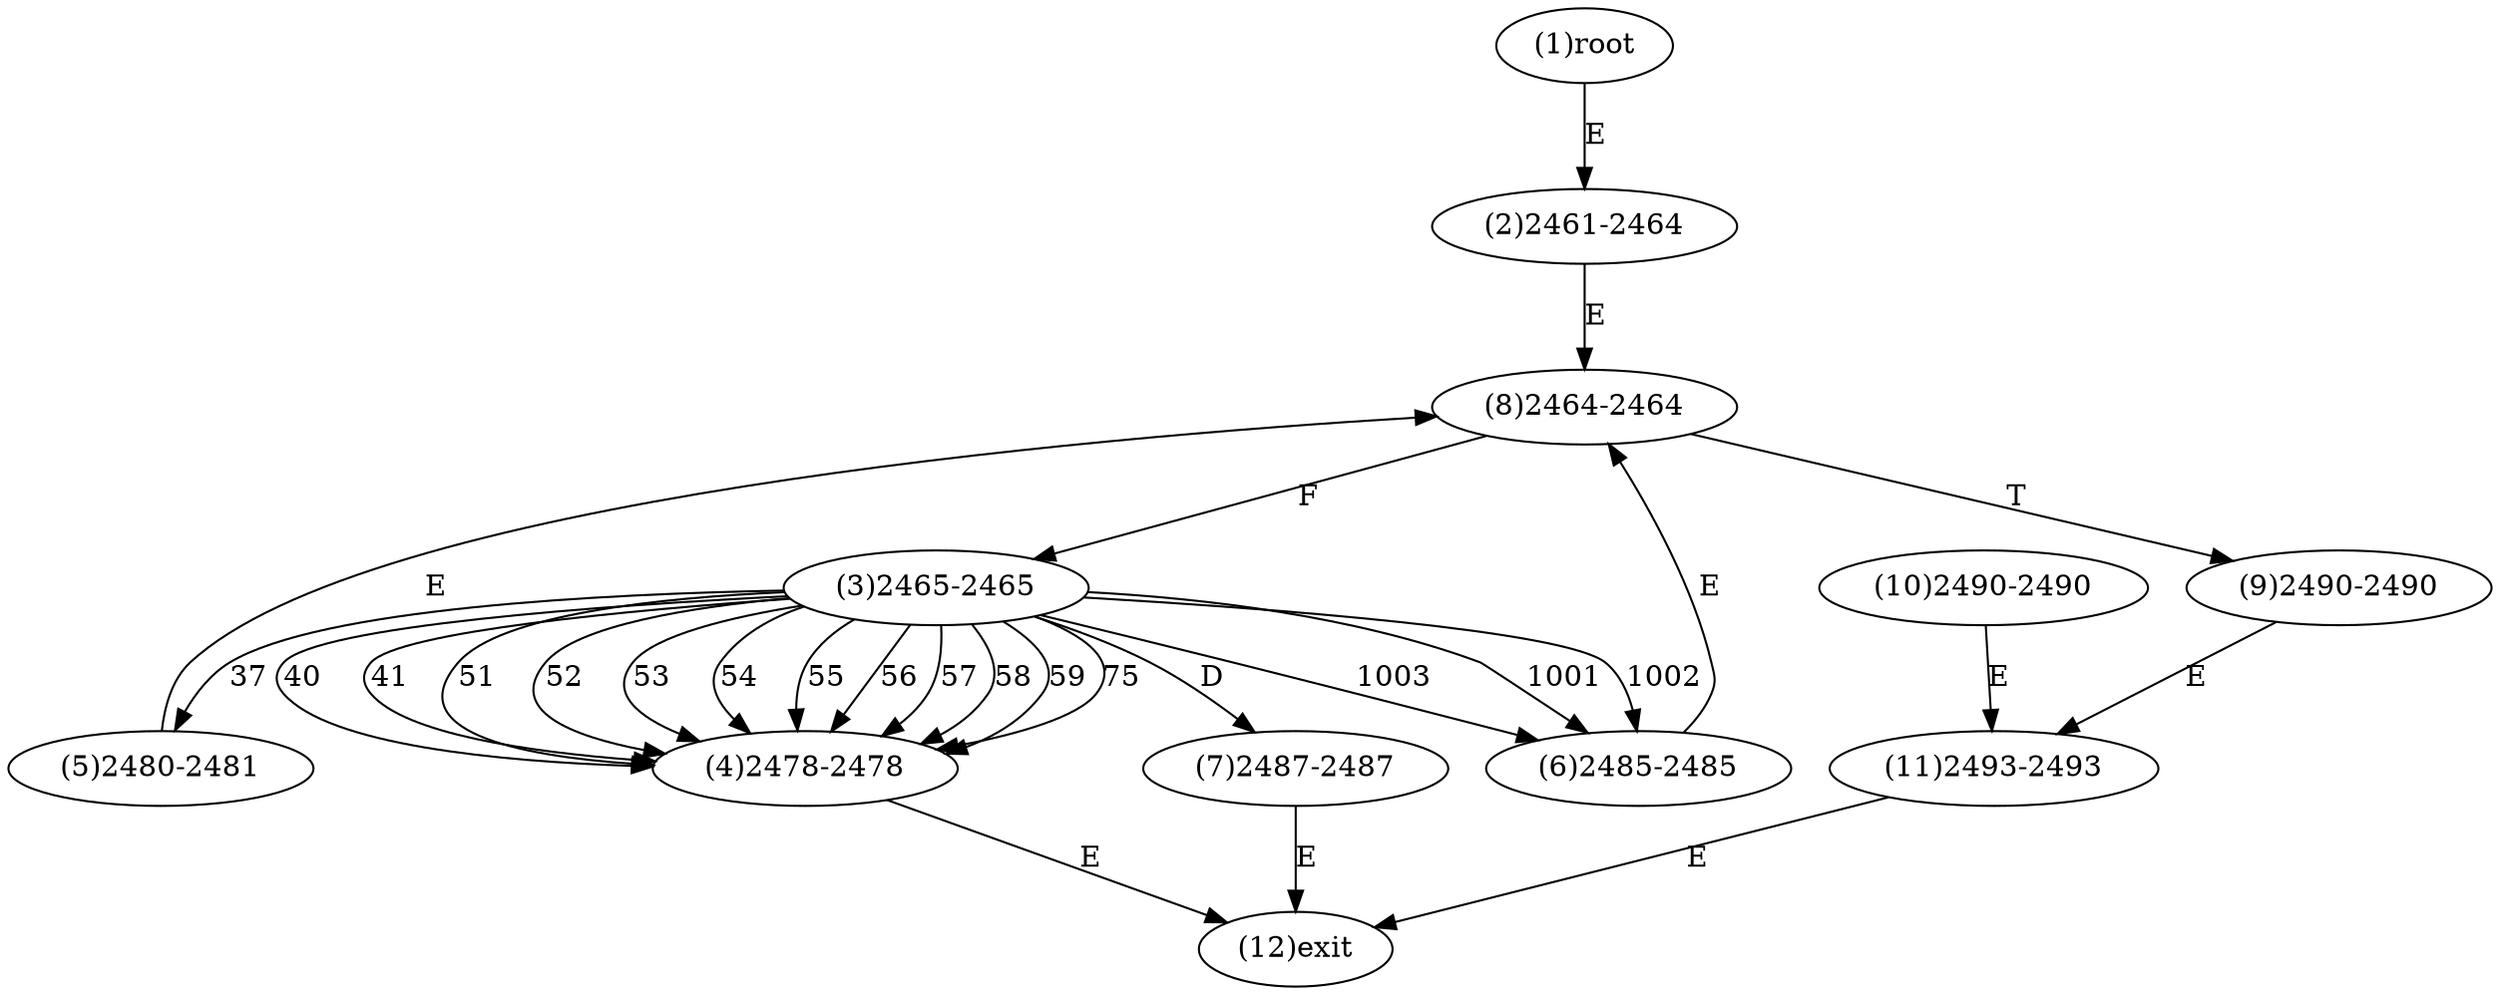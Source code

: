 digraph "" { 
1[ label="(1)root"];
2[ label="(2)2461-2464"];
3[ label="(3)2465-2465"];
4[ label="(4)2478-2478"];
5[ label="(5)2480-2481"];
6[ label="(6)2485-2485"];
7[ label="(7)2487-2487"];
8[ label="(8)2464-2464"];
9[ label="(9)2490-2490"];
10[ label="(10)2490-2490"];
11[ label="(11)2493-2493"];
12[ label="(12)exit"];
1->2[ label="E"];
2->8[ label="E"];
3->5[ label="37"];
3->4[ label="40"];
3->4[ label="41"];
3->4[ label="51"];
3->4[ label="52"];
3->4[ label="53"];
3->4[ label="54"];
3->4[ label="55"];
3->4[ label="56"];
3->4[ label="57"];
3->4[ label="58"];
3->4[ label="59"];
3->4[ label="75"];
3->6[ label="1001"];
3->6[ label="1002"];
3->6[ label="1003"];
3->7[ label="D"];
4->12[ label="E"];
5->8[ label="E"];
6->8[ label="E"];
7->12[ label="E"];
8->3[ label="F"];
8->9[ label="T"];
9->11[ label="E"];
10->11[ label="E"];
11->12[ label="E"];
}